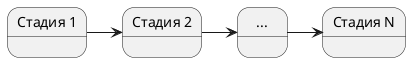 @startuml

state "Стадия 1" as s1
state "Стадия 2" as s2
state "..." as s3
state "Стадия N" as sn

s1 -> s2
s2 -> s3
s3 -> sn

@enduml